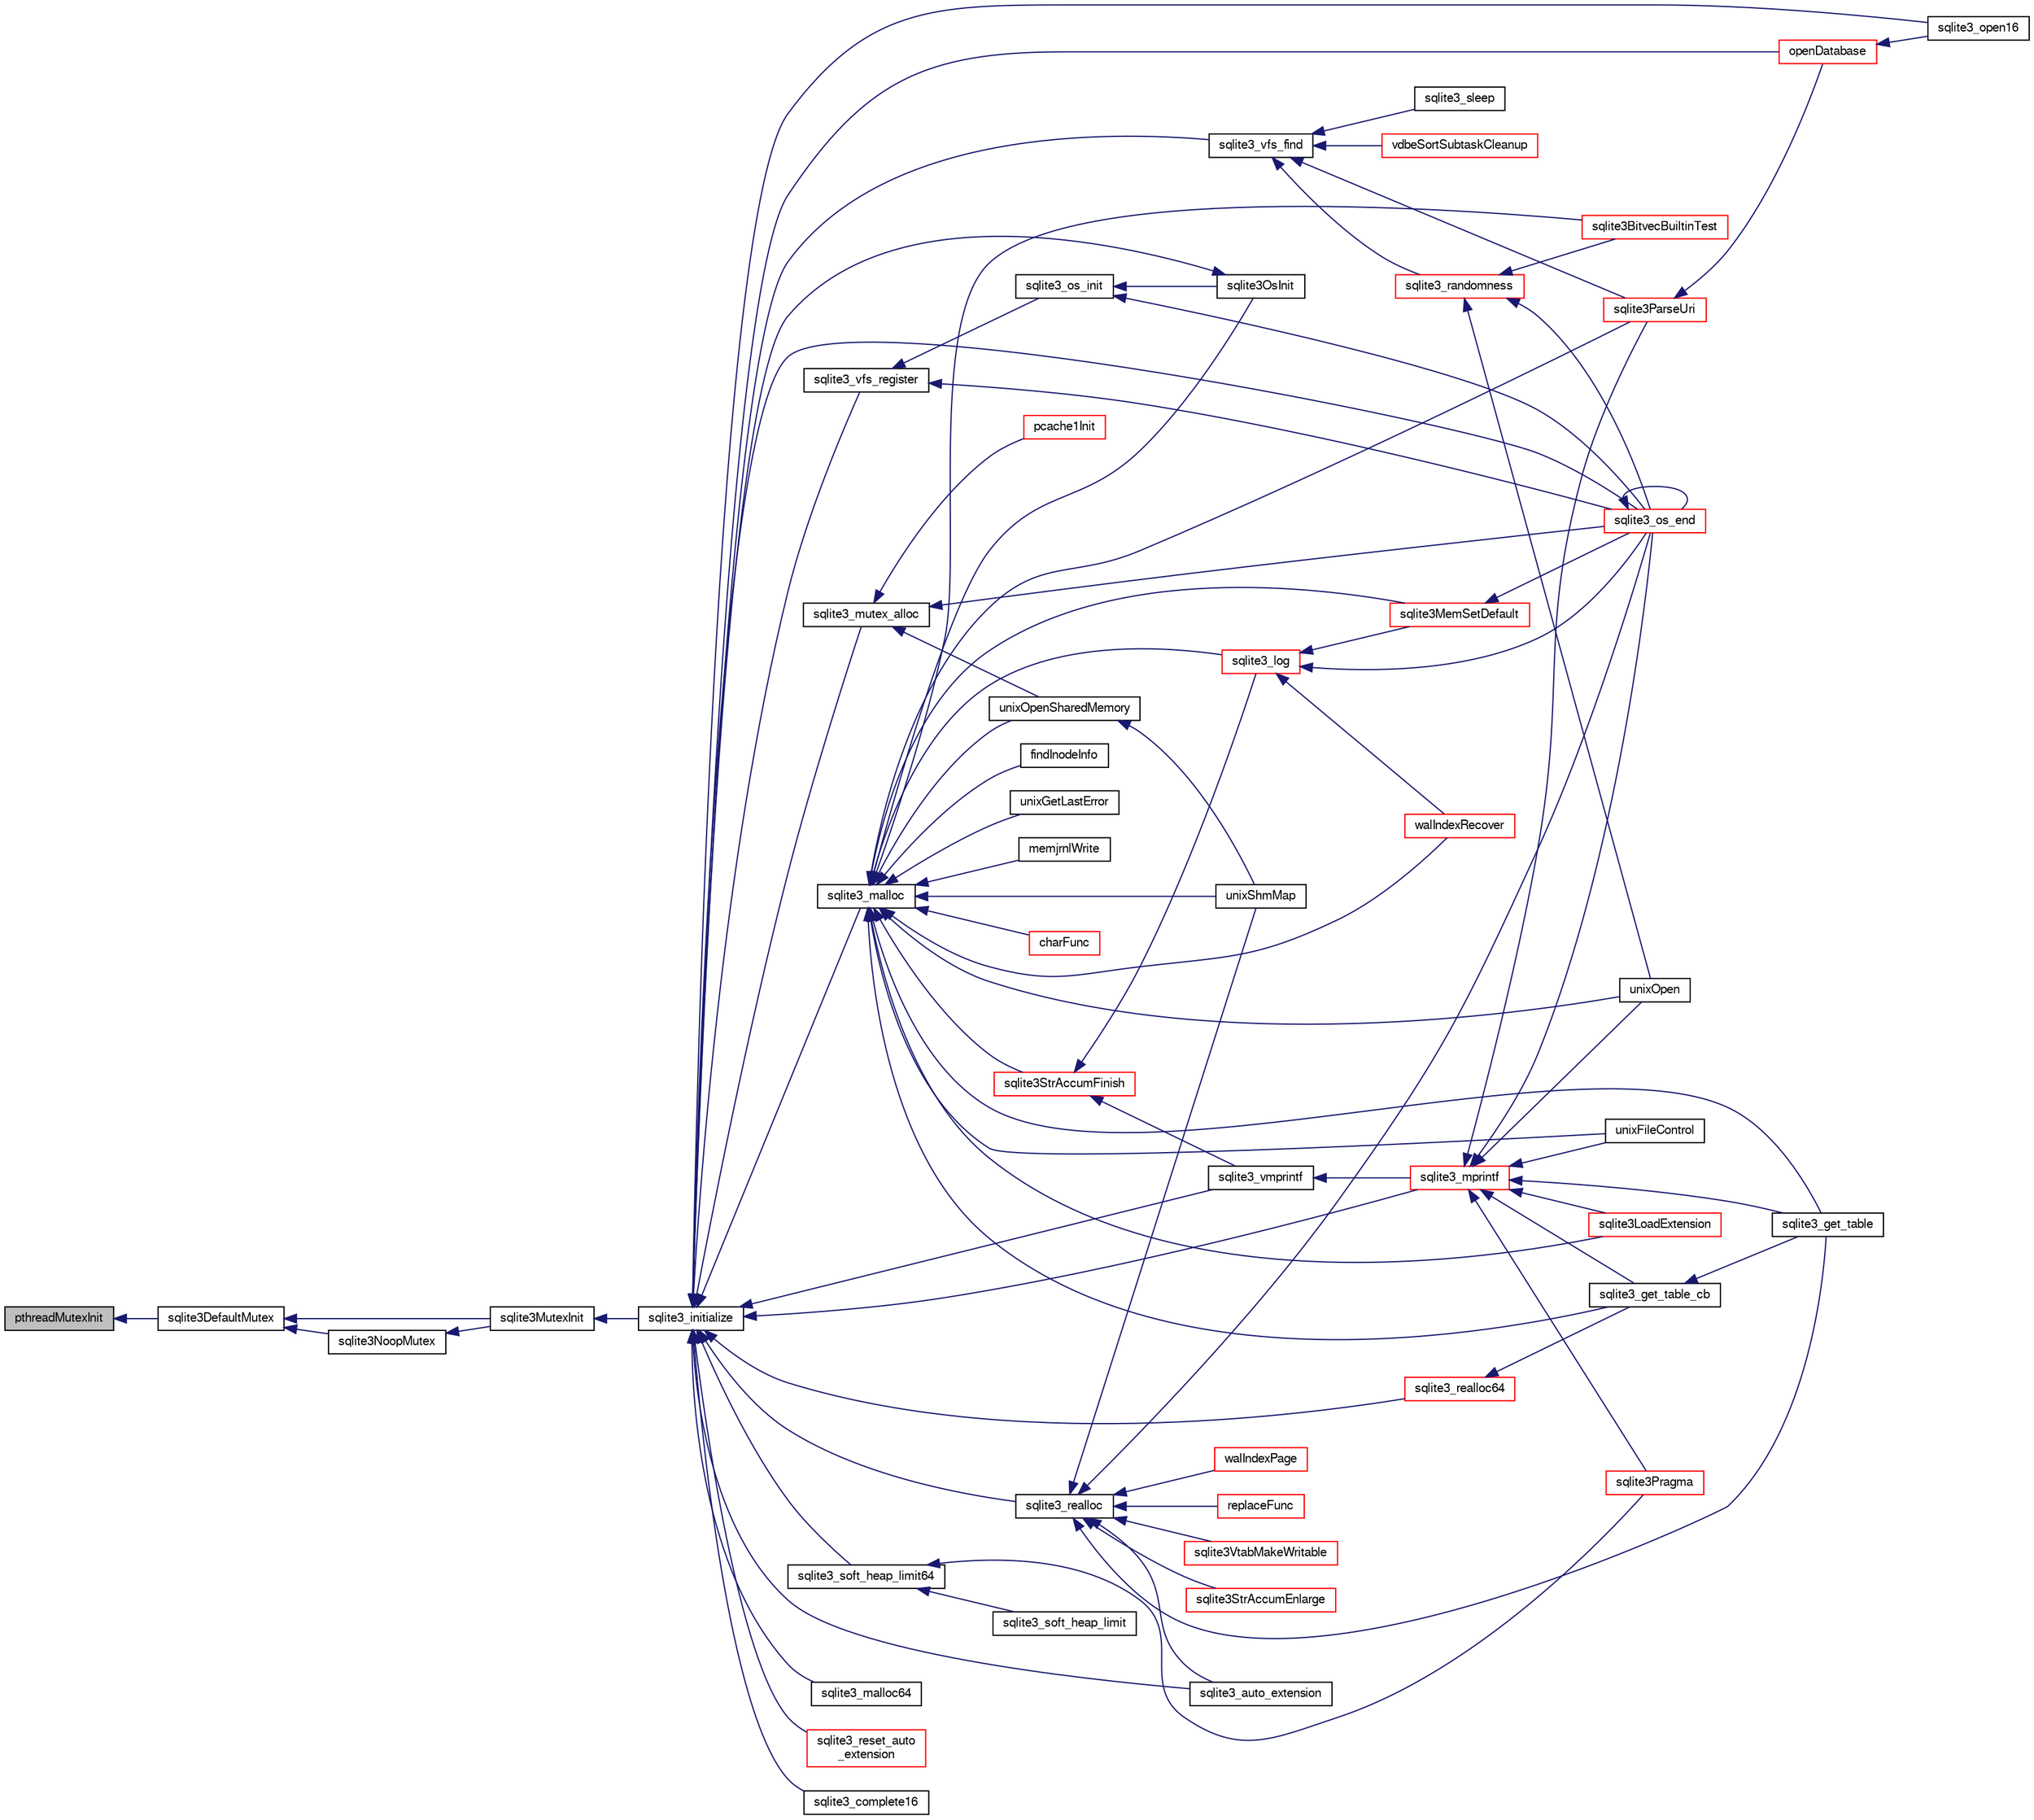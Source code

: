 digraph "pthreadMutexInit"
{
  edge [fontname="FreeSans",fontsize="10",labelfontname="FreeSans",labelfontsize="10"];
  node [fontname="FreeSans",fontsize="10",shape=record];
  rankdir="LR";
  Node244721 [label="pthreadMutexInit",height=0.2,width=0.4,color="black", fillcolor="grey75", style="filled", fontcolor="black"];
  Node244721 -> Node244722 [dir="back",color="midnightblue",fontsize="10",style="solid",fontname="FreeSans"];
  Node244722 [label="sqlite3DefaultMutex",height=0.2,width=0.4,color="black", fillcolor="white", style="filled",URL="$sqlite3_8c.html#ac895a71e325f9b2f9b862f737c17aca8"];
  Node244722 -> Node244723 [dir="back",color="midnightblue",fontsize="10",style="solid",fontname="FreeSans"];
  Node244723 [label="sqlite3MutexInit",height=0.2,width=0.4,color="black", fillcolor="white", style="filled",URL="$sqlite3_8c.html#a7906afcdd1cdb3d0007eb932398a1158"];
  Node244723 -> Node244724 [dir="back",color="midnightblue",fontsize="10",style="solid",fontname="FreeSans"];
  Node244724 [label="sqlite3_initialize",height=0.2,width=0.4,color="black", fillcolor="white", style="filled",URL="$sqlite3_8h.html#ab0c0ee2d5d4cf8b28e9572296a8861df"];
  Node244724 -> Node244725 [dir="back",color="midnightblue",fontsize="10",style="solid",fontname="FreeSans"];
  Node244725 [label="sqlite3_vfs_find",height=0.2,width=0.4,color="black", fillcolor="white", style="filled",URL="$sqlite3_8h.html#ac201a26de3dfa1d6deb8069eb8d95627"];
  Node244725 -> Node244726 [dir="back",color="midnightblue",fontsize="10",style="solid",fontname="FreeSans"];
  Node244726 [label="sqlite3_randomness",height=0.2,width=0.4,color="red", fillcolor="white", style="filled",URL="$sqlite3_8h.html#aa452ad88657d4606e137b09c4e9315c7"];
  Node244726 -> Node244730 [dir="back",color="midnightblue",fontsize="10",style="solid",fontname="FreeSans"];
  Node244730 [label="unixOpen",height=0.2,width=0.4,color="black", fillcolor="white", style="filled",URL="$sqlite3_8c.html#a8ed5efc47b6e14f7805cd1bb9b215775"];
  Node244726 -> Node244731 [dir="back",color="midnightblue",fontsize="10",style="solid",fontname="FreeSans"];
  Node244731 [label="sqlite3_os_end",height=0.2,width=0.4,color="red", fillcolor="white", style="filled",URL="$sqlite3_8h.html#a2288c95881ecca13d994e42b6a958906"];
  Node244731 -> Node244731 [dir="back",color="midnightblue",fontsize="10",style="solid",fontname="FreeSans"];
  Node244726 -> Node244733 [dir="back",color="midnightblue",fontsize="10",style="solid",fontname="FreeSans"];
  Node244733 [label="sqlite3BitvecBuiltinTest",height=0.2,width=0.4,color="red", fillcolor="white", style="filled",URL="$sqlite3_8c.html#a9b4e3e921ce1ede6f10a9106c034ff9b"];
  Node244725 -> Node245130 [dir="back",color="midnightblue",fontsize="10",style="solid",fontname="FreeSans"];
  Node245130 [label="vdbeSortSubtaskCleanup",height=0.2,width=0.4,color="red", fillcolor="white", style="filled",URL="$sqlite3_8c.html#abc8ce4c3ef58cc10f5b27642aab32b30"];
  Node244725 -> Node245133 [dir="back",color="midnightblue",fontsize="10",style="solid",fontname="FreeSans"];
  Node245133 [label="sqlite3ParseUri",height=0.2,width=0.4,color="red", fillcolor="white", style="filled",URL="$sqlite3_8c.html#aaa912f29a67460d8b2186c97056e8767"];
  Node245133 -> Node244975 [dir="back",color="midnightblue",fontsize="10",style="solid",fontname="FreeSans"];
  Node244975 [label="openDatabase",height=0.2,width=0.4,color="red", fillcolor="white", style="filled",URL="$sqlite3_8c.html#a6a9c3bc3a64234e863413f41db473758"];
  Node244975 -> Node244978 [dir="back",color="midnightblue",fontsize="10",style="solid",fontname="FreeSans"];
  Node244978 [label="sqlite3_open16",height=0.2,width=0.4,color="black", fillcolor="white", style="filled",URL="$sqlite3_8h.html#adbc401bb96713f32e553db32f6f3ca33"];
  Node244725 -> Node245134 [dir="back",color="midnightblue",fontsize="10",style="solid",fontname="FreeSans"];
  Node245134 [label="sqlite3_sleep",height=0.2,width=0.4,color="black", fillcolor="white", style="filled",URL="$sqlite3_8h.html#ad0c133ddbbecb6433f3c6ebef8966efa"];
  Node244724 -> Node245135 [dir="back",color="midnightblue",fontsize="10",style="solid",fontname="FreeSans"];
  Node245135 [label="sqlite3_vfs_register",height=0.2,width=0.4,color="black", fillcolor="white", style="filled",URL="$sqlite3_8h.html#a7184b289ccd4c4c7200589137d88c4ae"];
  Node245135 -> Node245136 [dir="back",color="midnightblue",fontsize="10",style="solid",fontname="FreeSans"];
  Node245136 [label="sqlite3_os_init",height=0.2,width=0.4,color="black", fillcolor="white", style="filled",URL="$sqlite3_8h.html#acebc2290d00a32d3afe2361f2979038b"];
  Node245136 -> Node245137 [dir="back",color="midnightblue",fontsize="10",style="solid",fontname="FreeSans"];
  Node245137 [label="sqlite3OsInit",height=0.2,width=0.4,color="black", fillcolor="white", style="filled",URL="$sqlite3_8c.html#afeaa886fe1ca086a30fd278b1d069762"];
  Node245137 -> Node244724 [dir="back",color="midnightblue",fontsize="10",style="solid",fontname="FreeSans"];
  Node245136 -> Node244731 [dir="back",color="midnightblue",fontsize="10",style="solid",fontname="FreeSans"];
  Node245135 -> Node244731 [dir="back",color="midnightblue",fontsize="10",style="solid",fontname="FreeSans"];
  Node244724 -> Node245138 [dir="back",color="midnightblue",fontsize="10",style="solid",fontname="FreeSans"];
  Node245138 [label="sqlite3_mutex_alloc",height=0.2,width=0.4,color="black", fillcolor="white", style="filled",URL="$sqlite3_8h.html#aa3f89418cd18e99596435c958b29b650"];
  Node245138 -> Node245139 [dir="back",color="midnightblue",fontsize="10",style="solid",fontname="FreeSans"];
  Node245139 [label="unixOpenSharedMemory",height=0.2,width=0.4,color="black", fillcolor="white", style="filled",URL="$sqlite3_8c.html#a30775afa2e08ca6ddc7853326afed7c7"];
  Node245139 -> Node245140 [dir="back",color="midnightblue",fontsize="10",style="solid",fontname="FreeSans"];
  Node245140 [label="unixShmMap",height=0.2,width=0.4,color="black", fillcolor="white", style="filled",URL="$sqlite3_8c.html#aeaa77f0ab08a4f4ee5f86e8c9727e974"];
  Node245138 -> Node244731 [dir="back",color="midnightblue",fontsize="10",style="solid",fontname="FreeSans"];
  Node245138 -> Node245141 [dir="back",color="midnightblue",fontsize="10",style="solid",fontname="FreeSans"];
  Node245141 [label="pcache1Init",height=0.2,width=0.4,color="red", fillcolor="white", style="filled",URL="$sqlite3_8c.html#a05e9c1daf3dd812db1d769b69b20e069"];
  Node244724 -> Node245211 [dir="back",color="midnightblue",fontsize="10",style="solid",fontname="FreeSans"];
  Node245211 [label="sqlite3_soft_heap_limit64",height=0.2,width=0.4,color="black", fillcolor="white", style="filled",URL="$sqlite3_8h.html#ab37b3a4d1652e3acb2c43d1252e6b852"];
  Node245211 -> Node245212 [dir="back",color="midnightblue",fontsize="10",style="solid",fontname="FreeSans"];
  Node245212 [label="sqlite3_soft_heap_limit",height=0.2,width=0.4,color="black", fillcolor="white", style="filled",URL="$sqlite3_8h.html#a18c3472581de3072201723e798524fdc"];
  Node245211 -> Node244818 [dir="back",color="midnightblue",fontsize="10",style="solid",fontname="FreeSans"];
  Node244818 [label="sqlite3Pragma",height=0.2,width=0.4,color="red", fillcolor="white", style="filled",URL="$sqlite3_8c.html#a111391370f58f8e6a6eca51fd34d62ed"];
  Node244724 -> Node245213 [dir="back",color="midnightblue",fontsize="10",style="solid",fontname="FreeSans"];
  Node245213 [label="sqlite3_malloc",height=0.2,width=0.4,color="black", fillcolor="white", style="filled",URL="$sqlite3_8h.html#a510e31845345737f17d86ce0b2328356"];
  Node245213 -> Node245137 [dir="back",color="midnightblue",fontsize="10",style="solid",fontname="FreeSans"];
  Node245213 -> Node245209 [dir="back",color="midnightblue",fontsize="10",style="solid",fontname="FreeSans"];
  Node245209 [label="sqlite3MemSetDefault",height=0.2,width=0.4,color="red", fillcolor="white", style="filled",URL="$sqlite3_8c.html#a162fbfd727e92c5f8f72625b5ff62549"];
  Node245209 -> Node244731 [dir="back",color="midnightblue",fontsize="10",style="solid",fontname="FreeSans"];
  Node245213 -> Node245214 [dir="back",color="midnightblue",fontsize="10",style="solid",fontname="FreeSans"];
  Node245214 [label="sqlite3StrAccumFinish",height=0.2,width=0.4,color="red", fillcolor="white", style="filled",URL="$sqlite3_8c.html#adb7f26b10ac1b847db6f000ef4c2e2ba"];
  Node245214 -> Node245288 [dir="back",color="midnightblue",fontsize="10",style="solid",fontname="FreeSans"];
  Node245288 [label="sqlite3_vmprintf",height=0.2,width=0.4,color="black", fillcolor="white", style="filled",URL="$sqlite3_8h.html#ac240de67ddf003828f16a6d9dd3fa3ca"];
  Node245288 -> Node245289 [dir="back",color="midnightblue",fontsize="10",style="solid",fontname="FreeSans"];
  Node245289 [label="sqlite3_mprintf",height=0.2,width=0.4,color="red", fillcolor="white", style="filled",URL="$sqlite3_8h.html#a9533933e57f7ccbb48c32041ce3a8862"];
  Node245289 -> Node244729 [dir="back",color="midnightblue",fontsize="10",style="solid",fontname="FreeSans"];
  Node244729 [label="unixFileControl",height=0.2,width=0.4,color="black", fillcolor="white", style="filled",URL="$sqlite3_8c.html#ad71f213fa385cc58f307cefd953c03ae"];
  Node245289 -> Node244730 [dir="back",color="midnightblue",fontsize="10",style="solid",fontname="FreeSans"];
  Node245289 -> Node244731 [dir="back",color="midnightblue",fontsize="10",style="solid",fontname="FreeSans"];
  Node245289 -> Node245292 [dir="back",color="midnightblue",fontsize="10",style="solid",fontname="FreeSans"];
  Node245292 [label="sqlite3LoadExtension",height=0.2,width=0.4,color="red", fillcolor="white", style="filled",URL="$sqlite3_8c.html#a3b46232455de4779a67c63b2c9004245"];
  Node245289 -> Node244818 [dir="back",color="midnightblue",fontsize="10",style="solid",fontname="FreeSans"];
  Node245289 -> Node245295 [dir="back",color="midnightblue",fontsize="10",style="solid",fontname="FreeSans"];
  Node245295 [label="sqlite3_get_table_cb",height=0.2,width=0.4,color="black", fillcolor="white", style="filled",URL="$sqlite3_8c.html#a1dbaba1b543953c0dade97357c5866b1"];
  Node245295 -> Node244934 [dir="back",color="midnightblue",fontsize="10",style="solid",fontname="FreeSans"];
  Node244934 [label="sqlite3_get_table",height=0.2,width=0.4,color="black", fillcolor="white", style="filled",URL="$sqlite3_8h.html#a5effeac4e12df57beaa35c5be1f61579"];
  Node245289 -> Node244934 [dir="back",color="midnightblue",fontsize="10",style="solid",fontname="FreeSans"];
  Node245289 -> Node245133 [dir="back",color="midnightblue",fontsize="10",style="solid",fontname="FreeSans"];
  Node245214 -> Node245399 [dir="back",color="midnightblue",fontsize="10",style="solid",fontname="FreeSans"];
  Node245399 [label="sqlite3_log",height=0.2,width=0.4,color="red", fillcolor="white", style="filled",URL="$sqlite3_8h.html#a298c9699bf9c143662c6b1fec4b2dc3b"];
  Node245399 -> Node245209 [dir="back",color="midnightblue",fontsize="10",style="solid",fontname="FreeSans"];
  Node245399 -> Node244731 [dir="back",color="midnightblue",fontsize="10",style="solid",fontname="FreeSans"];
  Node245399 -> Node245327 [dir="back",color="midnightblue",fontsize="10",style="solid",fontname="FreeSans"];
  Node245327 [label="walIndexRecover",height=0.2,width=0.4,color="red", fillcolor="white", style="filled",URL="$sqlite3_8c.html#ab4ee99f3710323acbeb6c495dd18d205"];
  Node245213 -> Node245399 [dir="back",color="midnightblue",fontsize="10",style="solid",fontname="FreeSans"];
  Node245213 -> Node245478 [dir="back",color="midnightblue",fontsize="10",style="solid",fontname="FreeSans"];
  Node245478 [label="findInodeInfo",height=0.2,width=0.4,color="black", fillcolor="white", style="filled",URL="$sqlite3_8c.html#ac92c39062e69a79c4a62dfd55242c782"];
  Node245213 -> Node244729 [dir="back",color="midnightblue",fontsize="10",style="solid",fontname="FreeSans"];
  Node245213 -> Node245139 [dir="back",color="midnightblue",fontsize="10",style="solid",fontname="FreeSans"];
  Node245213 -> Node245140 [dir="back",color="midnightblue",fontsize="10",style="solid",fontname="FreeSans"];
  Node245213 -> Node244730 [dir="back",color="midnightblue",fontsize="10",style="solid",fontname="FreeSans"];
  Node245213 -> Node245310 [dir="back",color="midnightblue",fontsize="10",style="solid",fontname="FreeSans"];
  Node245310 [label="unixGetLastError",height=0.2,width=0.4,color="black", fillcolor="white", style="filled",URL="$sqlite3_8c.html#aed1e42f49d74b419c3c85b559dd61240"];
  Node245213 -> Node244733 [dir="back",color="midnightblue",fontsize="10",style="solid",fontname="FreeSans"];
  Node245213 -> Node245327 [dir="back",color="midnightblue",fontsize="10",style="solid",fontname="FreeSans"];
  Node245213 -> Node245479 [dir="back",color="midnightblue",fontsize="10",style="solid",fontname="FreeSans"];
  Node245479 [label="memjrnlWrite",height=0.2,width=0.4,color="black", fillcolor="white", style="filled",URL="$sqlite3_8c.html#af8bd7d5d7eafce5542f8de300a120c47"];
  Node245213 -> Node245480 [dir="back",color="midnightblue",fontsize="10",style="solid",fontname="FreeSans"];
  Node245480 [label="charFunc",height=0.2,width=0.4,color="red", fillcolor="white", style="filled",URL="$sqlite3_8c.html#ab9b72ce47fcea3c3b92e816435a0fd91"];
  Node245213 -> Node245292 [dir="back",color="midnightblue",fontsize="10",style="solid",fontname="FreeSans"];
  Node245213 -> Node245295 [dir="back",color="midnightblue",fontsize="10",style="solid",fontname="FreeSans"];
  Node245213 -> Node244934 [dir="back",color="midnightblue",fontsize="10",style="solid",fontname="FreeSans"];
  Node245213 -> Node245133 [dir="back",color="midnightblue",fontsize="10",style="solid",fontname="FreeSans"];
  Node244724 -> Node245481 [dir="back",color="midnightblue",fontsize="10",style="solid",fontname="FreeSans"];
  Node245481 [label="sqlite3_malloc64",height=0.2,width=0.4,color="black", fillcolor="white", style="filled",URL="$sqlite3_8h.html#a12b7ee85e539ea28c130c5c75b96a82a"];
  Node244724 -> Node245482 [dir="back",color="midnightblue",fontsize="10",style="solid",fontname="FreeSans"];
  Node245482 [label="sqlite3_realloc",height=0.2,width=0.4,color="black", fillcolor="white", style="filled",URL="$sqlite3_8h.html#a627f0eeface58024ef47403d8cc76b35"];
  Node245482 -> Node245483 [dir="back",color="midnightblue",fontsize="10",style="solid",fontname="FreeSans"];
  Node245483 [label="sqlite3StrAccumEnlarge",height=0.2,width=0.4,color="red", fillcolor="white", style="filled",URL="$sqlite3_8c.html#a38976500a97c69d65086eeccca82dd96"];
  Node245482 -> Node245140 [dir="back",color="midnightblue",fontsize="10",style="solid",fontname="FreeSans"];
  Node245482 -> Node244731 [dir="back",color="midnightblue",fontsize="10",style="solid",fontname="FreeSans"];
  Node245482 -> Node245489 [dir="back",color="midnightblue",fontsize="10",style="solid",fontname="FreeSans"];
  Node245489 [label="walIndexPage",height=0.2,width=0.4,color="red", fillcolor="white", style="filled",URL="$sqlite3_8c.html#affd3251fd1aa1218170d421177256e24"];
  Node245482 -> Node245352 [dir="back",color="midnightblue",fontsize="10",style="solid",fontname="FreeSans"];
  Node245352 [label="replaceFunc",height=0.2,width=0.4,color="red", fillcolor="white", style="filled",URL="$sqlite3_8c.html#a752b98a7c55d204c397a4902b49b1ce4"];
  Node245482 -> Node245498 [dir="back",color="midnightblue",fontsize="10",style="solid",fontname="FreeSans"];
  Node245498 [label="sqlite3_auto_extension",height=0.2,width=0.4,color="black", fillcolor="white", style="filled",URL="$sqlite3_8h.html#a85a95b45e94f6bcd52aa39b6acdb36d7"];
  Node245482 -> Node244934 [dir="back",color="midnightblue",fontsize="10",style="solid",fontname="FreeSans"];
  Node245482 -> Node245499 [dir="back",color="midnightblue",fontsize="10",style="solid",fontname="FreeSans"];
  Node245499 [label="sqlite3VtabMakeWritable",height=0.2,width=0.4,color="red", fillcolor="white", style="filled",URL="$sqlite3_8c.html#a58c646608238d2619371c3e8b6bc0d86"];
  Node244724 -> Node245500 [dir="back",color="midnightblue",fontsize="10",style="solid",fontname="FreeSans"];
  Node245500 [label="sqlite3_realloc64",height=0.2,width=0.4,color="red", fillcolor="white", style="filled",URL="$sqlite3_8h.html#afe88c85e9f864a3fd92941cad197245d"];
  Node245500 -> Node245295 [dir="back",color="midnightblue",fontsize="10",style="solid",fontname="FreeSans"];
  Node244724 -> Node245288 [dir="back",color="midnightblue",fontsize="10",style="solid",fontname="FreeSans"];
  Node244724 -> Node245289 [dir="back",color="midnightblue",fontsize="10",style="solid",fontname="FreeSans"];
  Node244724 -> Node244731 [dir="back",color="midnightblue",fontsize="10",style="solid",fontname="FreeSans"];
  Node244724 -> Node245498 [dir="back",color="midnightblue",fontsize="10",style="solid",fontname="FreeSans"];
  Node244724 -> Node245600 [dir="back",color="midnightblue",fontsize="10",style="solid",fontname="FreeSans"];
  Node245600 [label="sqlite3_reset_auto\l_extension",height=0.2,width=0.4,color="red", fillcolor="white", style="filled",URL="$sqlite3_8h.html#ac33f4064ae6690cada7bdc89e8153ffc"];
  Node244724 -> Node245465 [dir="back",color="midnightblue",fontsize="10",style="solid",fontname="FreeSans"];
  Node245465 [label="sqlite3_complete16",height=0.2,width=0.4,color="black", fillcolor="white", style="filled",URL="$sqlite3_8h.html#a3260341c2ef82787acca48414a1d03a1"];
  Node244724 -> Node244975 [dir="back",color="midnightblue",fontsize="10",style="solid",fontname="FreeSans"];
  Node244724 -> Node244978 [dir="back",color="midnightblue",fontsize="10",style="solid",fontname="FreeSans"];
  Node244722 -> Node245601 [dir="back",color="midnightblue",fontsize="10",style="solid",fontname="FreeSans"];
  Node245601 [label="sqlite3NoopMutex",height=0.2,width=0.4,color="black", fillcolor="white", style="filled",URL="$sqlite3_8c.html#a09742cde9ef371d94f8201d2cdb543e4"];
  Node245601 -> Node244723 [dir="back",color="midnightblue",fontsize="10",style="solid",fontname="FreeSans"];
}
